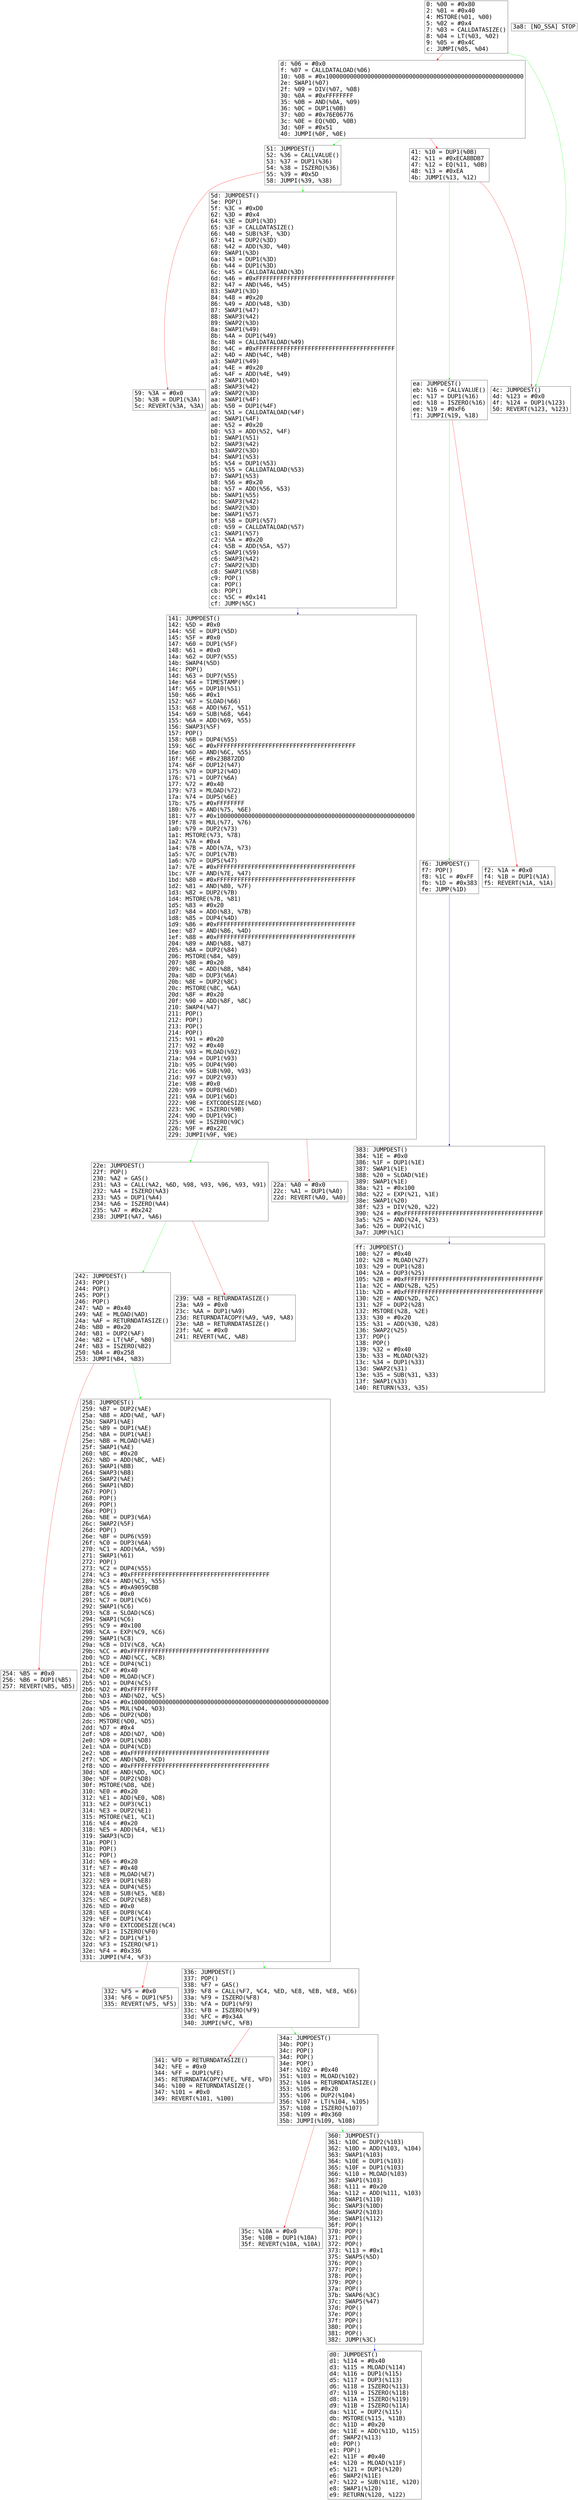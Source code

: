 digraph "graph.cfg.gv" {
	subgraph global {
		node [fontname=Courier fontsize=30.0 rank=same shape=box]
		block_0 [label="0: %00 = #0x80\l2: %01 = #0x40\l4: MSTORE(%01, %00)\l5: %02 = #0x4\l7: %03 = CALLDATASIZE()\l8: %04 = LT(%03, %02)\l9: %05 = #0x4C\lc: JUMPI(%05, %04)\l"]
		block_d [label="d: %06 = #0x0\lf: %07 = CALLDATALOAD(%06)\l10: %08 = #0x100000000000000000000000000000000000000000000000000000000\l2e: SWAP1(%07)\l2f: %09 = DIV(%07, %08)\l30: %0A = #0xFFFFFFFF\l35: %0B = AND(%0A, %09)\l36: %0C = DUP1(%0B)\l37: %0D = #0x76E06776\l3c: %0E = EQ(%0D, %0B)\l3d: %0F = #0x51\l40: JUMPI(%0F, %0E)\l"]
		block_41 [label="41: %10 = DUP1(%0B)\l42: %11 = #0xECA8BDB7\l47: %12 = EQ(%11, %0B)\l48: %13 = #0xEA\l4b: JUMPI(%13, %12)\l"]
		block_4c [label="4c: JUMPDEST()\l4d: %123 = #0x0\l4f: %124 = DUP1(%123)\l50: REVERT(%123, %123)\l"]
		block_51 [label="51: JUMPDEST()\l52: %36 = CALLVALUE()\l53: %37 = DUP1(%36)\l54: %38 = ISZERO(%36)\l55: %39 = #0x5D\l58: JUMPI(%39, %38)\l"]
		block_59 [label="59: %3A = #0x0\l5b: %3B = DUP1(%3A)\l5c: REVERT(%3A, %3A)\l"]
		block_5d [label="5d: JUMPDEST()\l5e: POP()\l5f: %3C = #0xD0\l62: %3D = #0x4\l64: %3E = DUP1(%3D)\l65: %3F = CALLDATASIZE()\l66: %40 = SUB(%3F, %3D)\l67: %41 = DUP2(%3D)\l68: %42 = ADD(%3D, %40)\l69: SWAP1(%3D)\l6a: %43 = DUP1(%3D)\l6b: %44 = DUP1(%3D)\l6c: %45 = CALLDATALOAD(%3D)\l6d: %46 = #0xFFFFFFFFFFFFFFFFFFFFFFFFFFFFFFFFFFFFFFFF\l82: %47 = AND(%46, %45)\l83: SWAP1(%3D)\l84: %48 = #0x20\l86: %49 = ADD(%48, %3D)\l87: SWAP1(%47)\l88: SWAP3(%42)\l89: SWAP2(%3D)\l8a: SWAP1(%49)\l8b: %4A = DUP1(%49)\l8c: %4B = CALLDATALOAD(%49)\l8d: %4C = #0xFFFFFFFFFFFFFFFFFFFFFFFFFFFFFFFFFFFFFFFF\la2: %4D = AND(%4C, %4B)\la3: SWAP1(%49)\la4: %4E = #0x20\la6: %4F = ADD(%4E, %49)\la7: SWAP1(%4D)\la8: SWAP3(%42)\la9: SWAP2(%3D)\laa: SWAP1(%4F)\lab: %50 = DUP1(%4F)\lac: %51 = CALLDATALOAD(%4F)\lad: SWAP1(%4F)\lae: %52 = #0x20\lb0: %53 = ADD(%52, %4F)\lb1: SWAP1(%51)\lb2: SWAP3(%42)\lb3: SWAP2(%3D)\lb4: SWAP1(%53)\lb5: %54 = DUP1(%53)\lb6: %55 = CALLDATALOAD(%53)\lb7: SWAP1(%53)\lb8: %56 = #0x20\lba: %57 = ADD(%56, %53)\lbb: SWAP1(%55)\lbc: SWAP3(%42)\lbd: SWAP2(%3D)\lbe: SWAP1(%57)\lbf: %58 = DUP1(%57)\lc0: %59 = CALLDATALOAD(%57)\lc1: SWAP1(%57)\lc2: %5A = #0x20\lc4: %5B = ADD(%5A, %57)\lc5: SWAP1(%59)\lc6: SWAP3(%42)\lc7: SWAP2(%3D)\lc8: SWAP1(%5B)\lc9: POP()\lca: POP()\lcb: POP()\lcc: %5C = #0x141\lcf: JUMP(%5C)\l"]
		block_d0 [label="d0: JUMPDEST()\ld1: %114 = #0x40\ld3: %115 = MLOAD(%114)\ld4: %116 = DUP1(%115)\ld5: %117 = DUP3(%113)\ld6: %118 = ISZERO(%113)\ld7: %119 = ISZERO(%118)\ld8: %11A = ISZERO(%119)\ld9: %11B = ISZERO(%11A)\lda: %11C = DUP2(%115)\ldb: MSTORE(%115, %11B)\ldc: %11D = #0x20\lde: %11E = ADD(%11D, %115)\ldf: SWAP2(%113)\le0: POP()\le1: POP()\le2: %11F = #0x40\le4: %120 = MLOAD(%11F)\le5: %121 = DUP1(%120)\le6: SWAP2(%11E)\le7: %122 = SUB(%11E, %120)\le8: SWAP1(%120)\le9: RETURN(%120, %122)\l"]
		block_ea [label="ea: JUMPDEST()\leb: %16 = CALLVALUE()\lec: %17 = DUP1(%16)\led: %18 = ISZERO(%16)\lee: %19 = #0xF6\lf1: JUMPI(%19, %18)\l"]
		block_f2 [label="f2: %1A = #0x0\lf4: %1B = DUP1(%1A)\lf5: REVERT(%1A, %1A)\l"]
		block_f6 [label="f6: JUMPDEST()\lf7: POP()\lf8: %1C = #0xFF\lfb: %1D = #0x383\lfe: JUMP(%1D)\l"]
		block_ff [label="ff: JUMPDEST()\l100: %27 = #0x40\l102: %28 = MLOAD(%27)\l103: %29 = DUP1(%28)\l104: %2A = DUP3(%25)\l105: %2B = #0xFFFFFFFFFFFFFFFFFFFFFFFFFFFFFFFFFFFFFFFF\l11a: %2C = AND(%2B, %25)\l11b: %2D = #0xFFFFFFFFFFFFFFFFFFFFFFFFFFFFFFFFFFFFFFFF\l130: %2E = AND(%2D, %2C)\l131: %2F = DUP2(%28)\l132: MSTORE(%28, %2E)\l133: %30 = #0x20\l135: %31 = ADD(%30, %28)\l136: SWAP2(%25)\l137: POP()\l138: POP()\l139: %32 = #0x40\l13b: %33 = MLOAD(%32)\l13c: %34 = DUP1(%33)\l13d: SWAP2(%31)\l13e: %35 = SUB(%31, %33)\l13f: SWAP1(%33)\l140: RETURN(%33, %35)\l"]
		block_141 [label="141: JUMPDEST()\l142: %5D = #0x0\l144: %5E = DUP1(%5D)\l145: %5F = #0x0\l147: %60 = DUP1(%5F)\l148: %61 = #0x0\l14a: %62 = DUP7(%55)\l14b: SWAP4(%5D)\l14c: POP()\l14d: %63 = DUP7(%55)\l14e: %64 = TIMESTAMP()\l14f: %65 = DUP10(%51)\l150: %66 = #0x1\l152: %67 = SLOAD(%66)\l153: %68 = ADD(%67, %51)\l154: %69 = SUB(%68, %64)\l155: %6A = ADD(%69, %55)\l156: SWAP3(%5F)\l157: POP()\l158: %6B = DUP4(%55)\l159: %6C = #0xFFFFFFFFFFFFFFFFFFFFFFFFFFFFFFFFFFFFFFFF\l16e: %6D = AND(%6C, %55)\l16f: %6E = #0x23B872DD\l174: %6F = DUP12(%47)\l175: %70 = DUP12(%4D)\l176: %71 = DUP7(%6A)\l177: %72 = #0x40\l179: %73 = MLOAD(%72)\l17a: %74 = DUP5(%6E)\l17b: %75 = #0xFFFFFFFF\l180: %76 = AND(%75, %6E)\l181: %77 = #0x100000000000000000000000000000000000000000000000000000000\l19f: %78 = MUL(%77, %76)\l1a0: %79 = DUP2(%73)\l1a1: MSTORE(%73, %78)\l1a2: %7A = #0x4\l1a4: %7B = ADD(%7A, %73)\l1a5: %7C = DUP1(%7B)\l1a6: %7D = DUP5(%47)\l1a7: %7E = #0xFFFFFFFFFFFFFFFFFFFFFFFFFFFFFFFFFFFFFFFF\l1bc: %7F = AND(%7E, %47)\l1bd: %80 = #0xFFFFFFFFFFFFFFFFFFFFFFFFFFFFFFFFFFFFFFFF\l1d2: %81 = AND(%80, %7F)\l1d3: %82 = DUP2(%7B)\l1d4: MSTORE(%7B, %81)\l1d5: %83 = #0x20\l1d7: %84 = ADD(%83, %7B)\l1d8: %85 = DUP4(%4D)\l1d9: %86 = #0xFFFFFFFFFFFFFFFFFFFFFFFFFFFFFFFFFFFFFFFF\l1ee: %87 = AND(%86, %4D)\l1ef: %88 = #0xFFFFFFFFFFFFFFFFFFFFFFFFFFFFFFFFFFFFFFFF\l204: %89 = AND(%88, %87)\l205: %8A = DUP2(%84)\l206: MSTORE(%84, %89)\l207: %8B = #0x20\l209: %8C = ADD(%8B, %84)\l20a: %8D = DUP3(%6A)\l20b: %8E = DUP2(%8C)\l20c: MSTORE(%8C, %6A)\l20d: %8F = #0x20\l20f: %90 = ADD(%8F, %8C)\l210: SWAP4(%47)\l211: POP()\l212: POP()\l213: POP()\l214: POP()\l215: %91 = #0x20\l217: %92 = #0x40\l219: %93 = MLOAD(%92)\l21a: %94 = DUP1(%93)\l21b: %95 = DUP4(%90)\l21c: %96 = SUB(%90, %93)\l21d: %97 = DUP2(%93)\l21e: %98 = #0x0\l220: %99 = DUP8(%6D)\l221: %9A = DUP1(%6D)\l222: %9B = EXTCODESIZE(%6D)\l223: %9C = ISZERO(%9B)\l224: %9D = DUP1(%9C)\l225: %9E = ISZERO(%9C)\l226: %9F = #0x22E\l229: JUMPI(%9F, %9E)\l"]
		block_22a [label="22a: %A0 = #0x0\l22c: %A1 = DUP1(%A0)\l22d: REVERT(%A0, %A0)\l"]
		block_22e [label="22e: JUMPDEST()\l22f: POP()\l230: %A2 = GAS()\l231: %A3 = CALL(%A2, %6D, %98, %93, %96, %93, %91)\l232: %A4 = ISZERO(%A3)\l233: %A5 = DUP1(%A4)\l234: %A6 = ISZERO(%A4)\l235: %A7 = #0x242\l238: JUMPI(%A7, %A6)\l"]
		block_239 [label="239: %A8 = RETURNDATASIZE()\l23a: %A9 = #0x0\l23c: %AA = DUP1(%A9)\l23d: RETURNDATACOPY(%A9, %A9, %A8)\l23e: %AB = RETURNDATASIZE()\l23f: %AC = #0x0\l241: REVERT(%AC, %AB)\l"]
		block_242 [label="242: JUMPDEST()\l243: POP()\l244: POP()\l245: POP()\l246: POP()\l247: %AD = #0x40\l249: %AE = MLOAD(%AD)\l24a: %AF = RETURNDATASIZE()\l24b: %B0 = #0x20\l24d: %B1 = DUP2(%AF)\l24e: %B2 = LT(%AF, %B0)\l24f: %B3 = ISZERO(%B2)\l250: %B4 = #0x258\l253: JUMPI(%B4, %B3)\l"]
		block_254 [label="254: %B5 = #0x0\l256: %B6 = DUP1(%B5)\l257: REVERT(%B5, %B5)\l"]
		block_258 [label="258: JUMPDEST()\l259: %B7 = DUP2(%AE)\l25a: %B8 = ADD(%AE, %AF)\l25b: SWAP1(%AE)\l25c: %B9 = DUP1(%AE)\l25d: %BA = DUP1(%AE)\l25e: %BB = MLOAD(%AE)\l25f: SWAP1(%AE)\l260: %BC = #0x20\l262: %BD = ADD(%BC, %AE)\l263: SWAP1(%BB)\l264: SWAP3(%B8)\l265: SWAP2(%AE)\l266: SWAP1(%BD)\l267: POP()\l268: POP()\l269: POP()\l26a: POP()\l26b: %BE = DUP3(%6A)\l26c: SWAP2(%5F)\l26d: POP()\l26e: %BF = DUP6(%59)\l26f: %C0 = DUP3(%6A)\l270: %C1 = ADD(%6A, %59)\l271: SWAP1(%61)\l272: POP()\l273: %C2 = DUP4(%55)\l274: %C3 = #0xFFFFFFFFFFFFFFFFFFFFFFFFFFFFFFFFFFFFFFFF\l289: %C4 = AND(%C3, %55)\l28a: %C5 = #0xA9059CBB\l28f: %C6 = #0x0\l291: %C7 = DUP1(%C6)\l292: SWAP1(%C6)\l293: %C8 = SLOAD(%C6)\l294: SWAP1(%C6)\l295: %C9 = #0x100\l298: %CA = EXP(%C9, %C6)\l299: SWAP1(%C8)\l29a: %CB = DIV(%C8, %CA)\l29b: %CC = #0xFFFFFFFFFFFFFFFFFFFFFFFFFFFFFFFFFFFFFFFF\l2b0: %CD = AND(%CC, %CB)\l2b1: %CE = DUP4(%C1)\l2b2: %CF = #0x40\l2b4: %D0 = MLOAD(%CF)\l2b5: %D1 = DUP4(%C5)\l2b6: %D2 = #0xFFFFFFFF\l2bb: %D3 = AND(%D2, %C5)\l2bc: %D4 = #0x100000000000000000000000000000000000000000000000000000000\l2da: %D5 = MUL(%D4, %D3)\l2db: %D6 = DUP2(%D0)\l2dc: MSTORE(%D0, %D5)\l2dd: %D7 = #0x4\l2df: %D8 = ADD(%D7, %D0)\l2e0: %D9 = DUP1(%D8)\l2e1: %DA = DUP4(%CD)\l2e2: %DB = #0xFFFFFFFFFFFFFFFFFFFFFFFFFFFFFFFFFFFFFFFF\l2f7: %DC = AND(%DB, %CD)\l2f8: %DD = #0xFFFFFFFFFFFFFFFFFFFFFFFFFFFFFFFFFFFFFFFF\l30d: %DE = AND(%DD, %DC)\l30e: %DF = DUP2(%D8)\l30f: MSTORE(%D8, %DE)\l310: %E0 = #0x20\l312: %E1 = ADD(%E0, %D8)\l313: %E2 = DUP3(%C1)\l314: %E3 = DUP2(%E1)\l315: MSTORE(%E1, %C1)\l316: %E4 = #0x20\l318: %E5 = ADD(%E4, %E1)\l319: SWAP3(%CD)\l31a: POP()\l31b: POP()\l31c: POP()\l31d: %E6 = #0x20\l31f: %E7 = #0x40\l321: %E8 = MLOAD(%E7)\l322: %E9 = DUP1(%E8)\l323: %EA = DUP4(%E5)\l324: %EB = SUB(%E5, %E8)\l325: %EC = DUP2(%E8)\l326: %ED = #0x0\l328: %EE = DUP8(%C4)\l329: %EF = DUP1(%C4)\l32a: %F0 = EXTCODESIZE(%C4)\l32b: %F1 = ISZERO(%F0)\l32c: %F2 = DUP1(%F1)\l32d: %F3 = ISZERO(%F1)\l32e: %F4 = #0x336\l331: JUMPI(%F4, %F3)\l"]
		block_332 [label="332: %F5 = #0x0\l334: %F6 = DUP1(%F5)\l335: REVERT(%F5, %F5)\l"]
		block_336 [label="336: JUMPDEST()\l337: POP()\l338: %F7 = GAS()\l339: %F8 = CALL(%F7, %C4, %ED, %E8, %EB, %E8, %E6)\l33a: %F9 = ISZERO(%F8)\l33b: %FA = DUP1(%F9)\l33c: %FB = ISZERO(%F9)\l33d: %FC = #0x34A\l340: JUMPI(%FC, %FB)\l"]
		block_341 [label="341: %FD = RETURNDATASIZE()\l342: %FE = #0x0\l344: %FF = DUP1(%FE)\l345: RETURNDATACOPY(%FE, %FE, %FD)\l346: %100 = RETURNDATASIZE()\l347: %101 = #0x0\l349: REVERT(%101, %100)\l"]
		block_34a [label="34a: JUMPDEST()\l34b: POP()\l34c: POP()\l34d: POP()\l34e: POP()\l34f: %102 = #0x40\l351: %103 = MLOAD(%102)\l352: %104 = RETURNDATASIZE()\l353: %105 = #0x20\l355: %106 = DUP2(%104)\l356: %107 = LT(%104, %105)\l357: %108 = ISZERO(%107)\l358: %109 = #0x360\l35b: JUMPI(%109, %108)\l"]
		block_35c [label="35c: %10A = #0x0\l35e: %10B = DUP1(%10A)\l35f: REVERT(%10A, %10A)\l"]
		block_360 [label="360: JUMPDEST()\l361: %10C = DUP2(%103)\l362: %10D = ADD(%103, %104)\l363: SWAP1(%103)\l364: %10E = DUP1(%103)\l365: %10F = DUP1(%103)\l366: %110 = MLOAD(%103)\l367: SWAP1(%103)\l368: %111 = #0x20\l36a: %112 = ADD(%111, %103)\l36b: SWAP1(%110)\l36c: SWAP3(%10D)\l36d: SWAP2(%103)\l36e: SWAP1(%112)\l36f: POP()\l370: POP()\l371: POP()\l372: POP()\l373: %113 = #0x1\l375: SWAP5(%5D)\l376: POP()\l377: POP()\l378: POP()\l379: POP()\l37a: POP()\l37b: SWAP6(%3C)\l37c: SWAP5(%47)\l37d: POP()\l37e: POP()\l37f: POP()\l380: POP()\l381: POP()\l382: JUMP(%3C)\l"]
		block_383 [label="383: JUMPDEST()\l384: %1E = #0x0\l386: %1F = DUP1(%1E)\l387: SWAP1(%1E)\l388: %20 = SLOAD(%1E)\l389: SWAP1(%1E)\l38a: %21 = #0x100\l38d: %22 = EXP(%21, %1E)\l38e: SWAP1(%20)\l38f: %23 = DIV(%20, %22)\l390: %24 = #0xFFFFFFFFFFFFFFFFFFFFFFFFFFFFFFFFFFFFFFFF\l3a5: %25 = AND(%24, %23)\l3a6: %26 = DUP2(%1C)\l3a7: JUMP(%1C)\l"]
		block_3a8 [label="3a8: [NO_SSA] STOP\l"]
	}
	block_51 -> block_59 [color=red]
	block_41 -> block_ea [color=green]
	block_51 -> block_5d [color=green]
	block_34a -> block_360 [color=green]
	block_141 -> block_22a [color=red]
	block_d -> block_51 [color=green]
	block_336 -> block_34a [color=green]
	block_22e -> block_242 [color=green]
	block_f6 -> block_383 [color=blue]
	block_258 -> block_332 [color=red]
	block_360 -> block_d0 [color=blue]
	block_141 -> block_22e [color=green]
	block_41 -> block_4c [color=red]
	block_0 -> block_4c [color=green]
	block_242 -> block_254 [color=red]
	block_34a -> block_35c [color=red]
	block_242 -> block_258 [color=green]
	block_ea -> block_f6 [color=green]
	block_383 -> block_ff [color=blue]
	block_258 -> block_336 [color=green]
	block_336 -> block_341 [color=red]
	block_d -> block_41 [color=red]
	block_ea -> block_f2 [color=red]
	block_5d -> block_141 [color=blue]
	block_22e -> block_239 [color=red]
	block_0 -> block_d [color=red]
}
